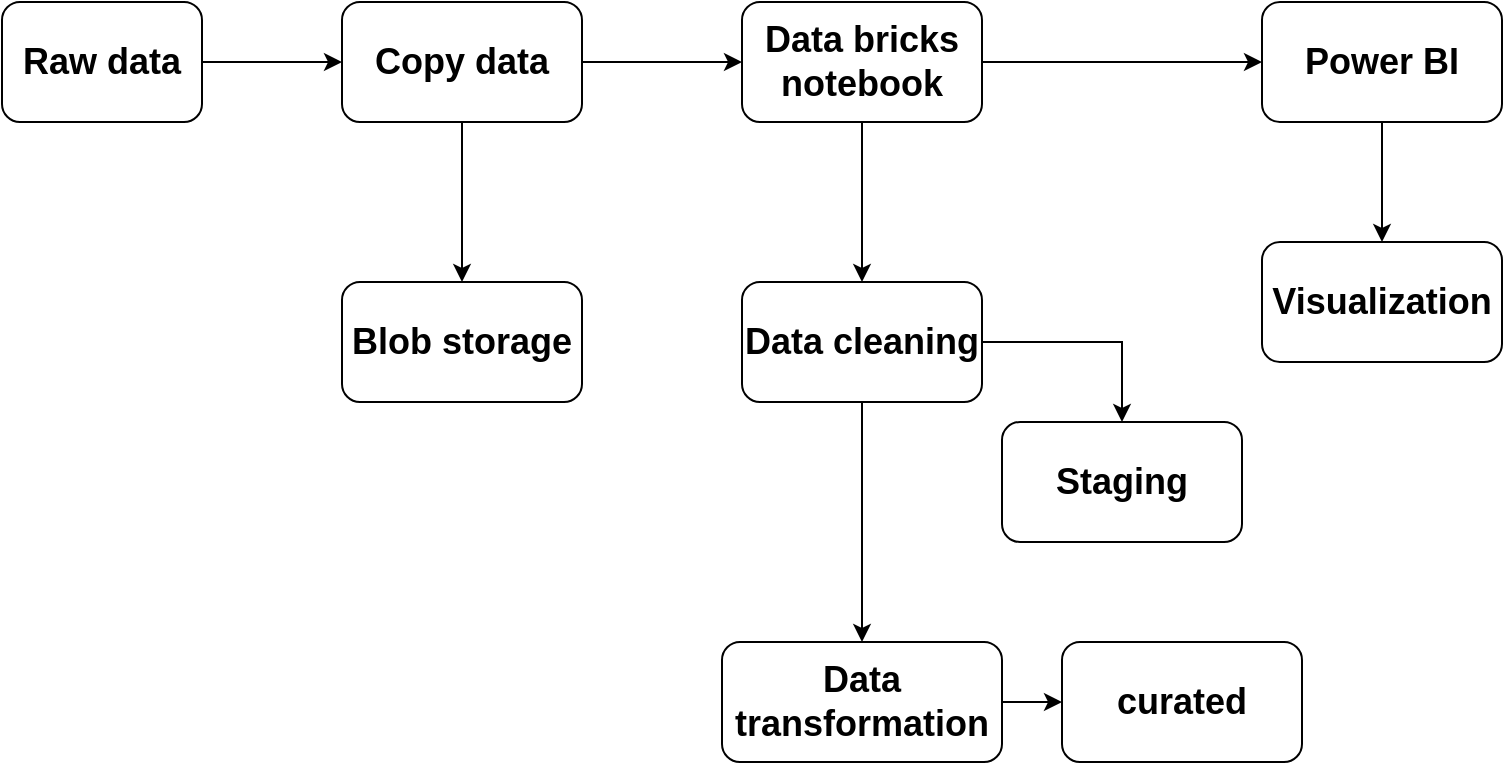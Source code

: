 <mxfile version="22.0.3" type="device">
  <diagram name="Page-1" id="gy5HiW1rjGnmh-w3rx8Z">
    <mxGraphModel dx="1066" dy="673" grid="1" gridSize="10" guides="1" tooltips="1" connect="1" arrows="1" fold="1" page="1" pageScale="1" pageWidth="850" pageHeight="1100" math="0" shadow="0">
      <root>
        <mxCell id="0" />
        <mxCell id="1" parent="0" />
        <mxCell id="EKbPg48_0JpqiVCAlfKV-2" style="edgeStyle=orthogonalEdgeStyle;rounded=0;orthogonalLoop=1;jettySize=auto;html=1;" edge="1" parent="1" source="EKbPg48_0JpqiVCAlfKV-1">
          <mxGeometry relative="1" as="geometry">
            <mxPoint x="250" y="170" as="targetPoint" />
          </mxGeometry>
        </mxCell>
        <mxCell id="EKbPg48_0JpqiVCAlfKV-1" value="&lt;b&gt;&lt;font style=&quot;font-size: 18px;&quot;&gt;Raw data&lt;/font&gt;&lt;/b&gt;" style="rounded=1;whiteSpace=wrap;html=1;" vertex="1" parent="1">
          <mxGeometry x="80" y="140" width="100" height="60" as="geometry" />
        </mxCell>
        <mxCell id="EKbPg48_0JpqiVCAlfKV-4" style="edgeStyle=orthogonalEdgeStyle;rounded=0;orthogonalLoop=1;jettySize=auto;html=1;entryX=0.5;entryY=0;entryDx=0;entryDy=0;" edge="1" parent="1" source="EKbPg48_0JpqiVCAlfKV-3" target="EKbPg48_0JpqiVCAlfKV-5">
          <mxGeometry relative="1" as="geometry">
            <mxPoint x="310" y="270" as="targetPoint" />
          </mxGeometry>
        </mxCell>
        <mxCell id="EKbPg48_0JpqiVCAlfKV-6" style="edgeStyle=orthogonalEdgeStyle;rounded=0;orthogonalLoop=1;jettySize=auto;html=1;entryX=0;entryY=0.5;entryDx=0;entryDy=0;" edge="1" parent="1" source="EKbPg48_0JpqiVCAlfKV-3" target="EKbPg48_0JpqiVCAlfKV-7">
          <mxGeometry relative="1" as="geometry">
            <mxPoint x="430" y="170" as="targetPoint" />
          </mxGeometry>
        </mxCell>
        <mxCell id="EKbPg48_0JpqiVCAlfKV-3" value="&lt;font style=&quot;font-size: 18px;&quot;&gt;&lt;b&gt;Copy data&lt;/b&gt;&lt;/font&gt;" style="rounded=1;whiteSpace=wrap;html=1;" vertex="1" parent="1">
          <mxGeometry x="250" y="140" width="120" height="60" as="geometry" />
        </mxCell>
        <mxCell id="EKbPg48_0JpqiVCAlfKV-5" value="&lt;font style=&quot;font-size: 18px;&quot;&gt;&lt;b&gt;Blob storage&lt;/b&gt;&lt;/font&gt;" style="rounded=1;whiteSpace=wrap;html=1;" vertex="1" parent="1">
          <mxGeometry x="250" y="280" width="120" height="60" as="geometry" />
        </mxCell>
        <mxCell id="EKbPg48_0JpqiVCAlfKV-9" value="" style="edgeStyle=orthogonalEdgeStyle;rounded=0;orthogonalLoop=1;jettySize=auto;html=1;" edge="1" parent="1" source="EKbPg48_0JpqiVCAlfKV-7" target="EKbPg48_0JpqiVCAlfKV-8">
          <mxGeometry relative="1" as="geometry" />
        </mxCell>
        <mxCell id="EKbPg48_0JpqiVCAlfKV-27" style="edgeStyle=orthogonalEdgeStyle;rounded=0;orthogonalLoop=1;jettySize=auto;html=1;entryX=0;entryY=0.5;entryDx=0;entryDy=0;" edge="1" parent="1" source="EKbPg48_0JpqiVCAlfKV-7" target="EKbPg48_0JpqiVCAlfKV-13">
          <mxGeometry relative="1" as="geometry">
            <mxPoint x="700" y="170" as="targetPoint" />
          </mxGeometry>
        </mxCell>
        <mxCell id="EKbPg48_0JpqiVCAlfKV-7" value="&lt;font style=&quot;font-size: 18px;&quot;&gt;&lt;b&gt;Data bricks notebook&lt;/b&gt;&lt;/font&gt;" style="rounded=1;whiteSpace=wrap;html=1;" vertex="1" parent="1">
          <mxGeometry x="450" y="140" width="120" height="60" as="geometry" />
        </mxCell>
        <mxCell id="EKbPg48_0JpqiVCAlfKV-11" value="" style="edgeStyle=orthogonalEdgeStyle;rounded=0;orthogonalLoop=1;jettySize=auto;html=1;" edge="1" parent="1" source="EKbPg48_0JpqiVCAlfKV-8" target="EKbPg48_0JpqiVCAlfKV-10">
          <mxGeometry relative="1" as="geometry" />
        </mxCell>
        <mxCell id="EKbPg48_0JpqiVCAlfKV-20" value="" style="edgeStyle=orthogonalEdgeStyle;rounded=0;orthogonalLoop=1;jettySize=auto;html=1;" edge="1" parent="1" source="EKbPg48_0JpqiVCAlfKV-8" target="EKbPg48_0JpqiVCAlfKV-19">
          <mxGeometry relative="1" as="geometry" />
        </mxCell>
        <mxCell id="EKbPg48_0JpqiVCAlfKV-8" value="&lt;font style=&quot;font-size: 18px;&quot;&gt;&lt;b&gt;Data cleaning&lt;/b&gt;&lt;/font&gt;" style="rounded=1;whiteSpace=wrap;html=1;" vertex="1" parent="1">
          <mxGeometry x="450" y="280" width="120" height="60" as="geometry" />
        </mxCell>
        <mxCell id="EKbPg48_0JpqiVCAlfKV-22" value="" style="edgeStyle=orthogonalEdgeStyle;rounded=0;orthogonalLoop=1;jettySize=auto;html=1;" edge="1" parent="1" source="EKbPg48_0JpqiVCAlfKV-10" target="EKbPg48_0JpqiVCAlfKV-21">
          <mxGeometry relative="1" as="geometry" />
        </mxCell>
        <mxCell id="EKbPg48_0JpqiVCAlfKV-10" value="&lt;font style=&quot;font-size: 18px;&quot;&gt;&lt;b&gt;Data transformation&lt;/b&gt;&lt;/font&gt;" style="whiteSpace=wrap;html=1;rounded=1;" vertex="1" parent="1">
          <mxGeometry x="440" y="460" width="140" height="60" as="geometry" />
        </mxCell>
        <mxCell id="EKbPg48_0JpqiVCAlfKV-15" value="" style="edgeStyle=orthogonalEdgeStyle;rounded=0;orthogonalLoop=1;jettySize=auto;html=1;" edge="1" parent="1" source="EKbPg48_0JpqiVCAlfKV-13" target="EKbPg48_0JpqiVCAlfKV-14">
          <mxGeometry relative="1" as="geometry" />
        </mxCell>
        <mxCell id="EKbPg48_0JpqiVCAlfKV-13" value="&lt;font style=&quot;font-size: 18px;&quot;&gt;&lt;b&gt;Power BI&lt;/b&gt;&lt;/font&gt;" style="rounded=1;whiteSpace=wrap;html=1;" vertex="1" parent="1">
          <mxGeometry x="710" y="140" width="120" height="60" as="geometry" />
        </mxCell>
        <mxCell id="EKbPg48_0JpqiVCAlfKV-14" value="&lt;font style=&quot;font-size: 18px;&quot;&gt;&lt;b&gt;Visualization&lt;/b&gt;&lt;/font&gt;" style="whiteSpace=wrap;html=1;rounded=1;" vertex="1" parent="1">
          <mxGeometry x="710" y="260" width="120" height="60" as="geometry" />
        </mxCell>
        <mxCell id="EKbPg48_0JpqiVCAlfKV-19" value="&lt;font style=&quot;font-size: 18px;&quot;&gt;&lt;b&gt;Staging&lt;br&gt;&lt;/b&gt;&lt;/font&gt;" style="whiteSpace=wrap;html=1;rounded=1;" vertex="1" parent="1">
          <mxGeometry x="580" y="350" width="120" height="60" as="geometry" />
        </mxCell>
        <mxCell id="EKbPg48_0JpqiVCAlfKV-21" value="&lt;font style=&quot;font-size: 18px;&quot;&gt;&lt;b&gt;curated&lt;/b&gt;&lt;/font&gt;" style="whiteSpace=wrap;html=1;rounded=1;" vertex="1" parent="1">
          <mxGeometry x="610" y="460" width="120" height="60" as="geometry" />
        </mxCell>
      </root>
    </mxGraphModel>
  </diagram>
</mxfile>
